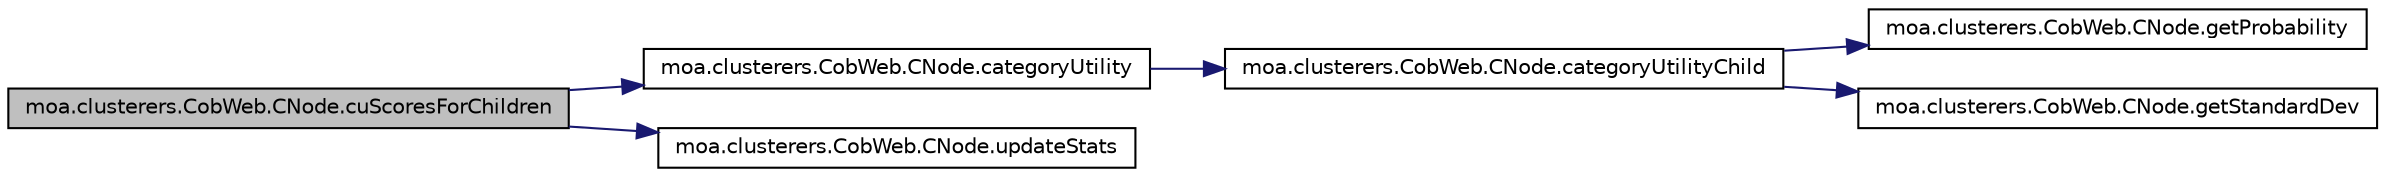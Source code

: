 digraph G
{
  edge [fontname="Helvetica",fontsize="10",labelfontname="Helvetica",labelfontsize="10"];
  node [fontname="Helvetica",fontsize="10",shape=record];
  rankdir=LR;
  Node1 [label="moa.clusterers.CobWeb.CNode.cuScoresForChildren",height=0.2,width=0.4,color="black", fillcolor="grey75", style="filled" fontcolor="black"];
  Node1 -> Node2 [color="midnightblue",fontsize="10",style="solid",fontname="Helvetica"];
  Node2 [label="moa.clusterers.CobWeb.CNode.categoryUtility",height=0.2,width=0.4,color="black", fillcolor="white", style="filled",URL="$classmoa_1_1clusterers_1_1CobWeb_1_1CNode.html#ac9d70a69c0d7bdb3f288661ab5be717c",tooltip="Computes the utility of all children with respect to this node."];
  Node2 -> Node3 [color="midnightblue",fontsize="10",style="solid",fontname="Helvetica"];
  Node3 [label="moa.clusterers.CobWeb.CNode.categoryUtilityChild",height=0.2,width=0.4,color="black", fillcolor="white", style="filled",URL="$classmoa_1_1clusterers_1_1CobWeb_1_1CNode.html#a9facbcf508d70e5a4703a3c65b657418",tooltip="Computes the utility of a single child with respect to this node."];
  Node3 -> Node4 [color="midnightblue",fontsize="10",style="solid",fontname="Helvetica"];
  Node4 [label="moa.clusterers.CobWeb.CNode.getProbability",height=0.2,width=0.4,color="black", fillcolor="white", style="filled",URL="$classmoa_1_1clusterers_1_1CobWeb_1_1CNode.html#a30e14809f5d886785902c21fe09f3e15",tooltip="Returns the probability of a value of a nominal attribute in this node."];
  Node3 -> Node5 [color="midnightblue",fontsize="10",style="solid",fontname="Helvetica"];
  Node5 [label="moa.clusterers.CobWeb.CNode.getStandardDev",height=0.2,width=0.4,color="black", fillcolor="white", style="filled",URL="$classmoa_1_1clusterers_1_1CobWeb_1_1CNode.html#a944814e081b8680b56aed2073ab809c7",tooltip="Returns the standard deviation of a numeric attribute."];
  Node1 -> Node6 [color="midnightblue",fontsize="10",style="solid",fontname="Helvetica"];
  Node6 [label="moa.clusterers.CobWeb.CNode.updateStats",height=0.2,width=0.4,color="black", fillcolor="white", style="filled",URL="$classmoa_1_1clusterers_1_1CobWeb_1_1CNode.html#a2ef34081a4e43e1b2357d274bffdf1ed",tooltip="Update attribute stats using the supplied instance."];
}
